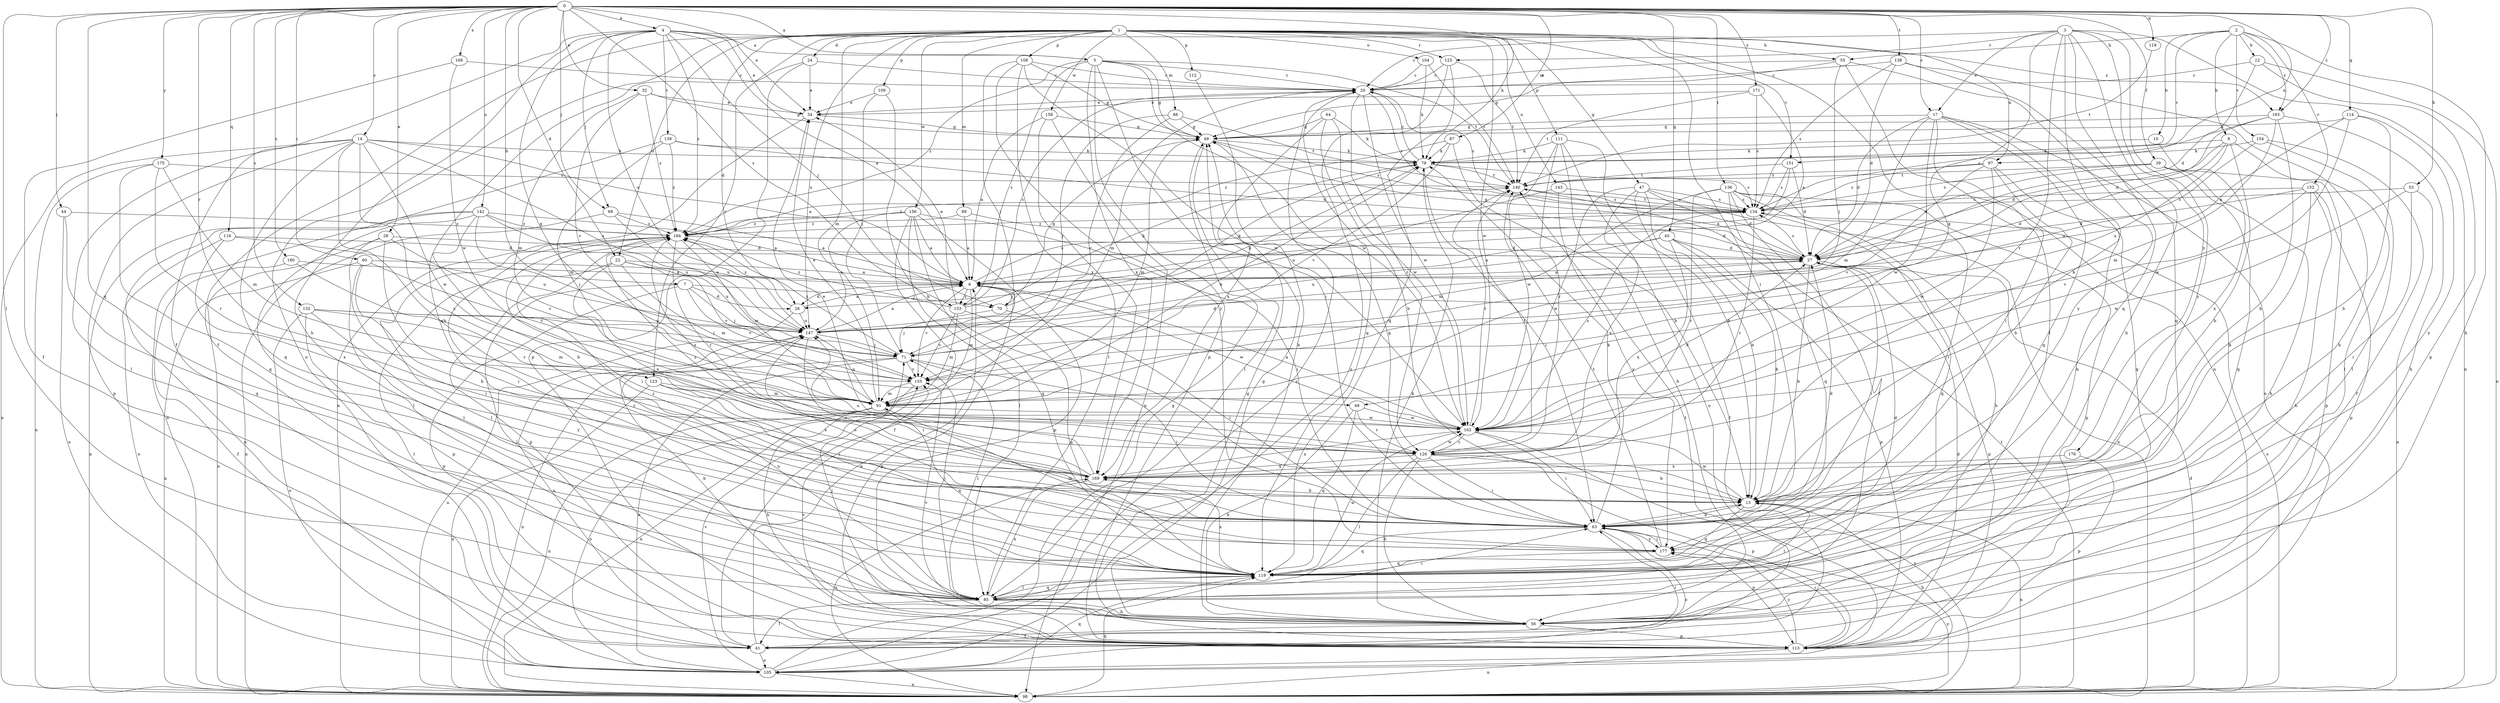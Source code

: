strict digraph  {
0;
1;
2;
3;
4;
5;
6;
7;
8;
10;
12;
13;
14;
17;
20;
22;
24;
26;
27;
28;
32;
34;
39;
41;
44;
45;
47;
48;
49;
53;
55;
56;
60;
63;
64;
68;
70;
71;
78;
85;
87;
88;
89;
91;
97;
98;
104;
105;
108;
109;
111;
112;
113;
114;
116;
118;
119;
123;
125;
126;
132;
133;
134;
136;
138;
139;
140;
142;
143;
147;
151;
152;
154;
155;
156;
158;
162;
168;
169;
171;
175;
176;
177;
180;
183;
184;
0 -> 4  [label=a];
0 -> 5  [label=a];
0 -> 7  [label=b];
0 -> 14  [label=c];
0 -> 17  [label=c];
0 -> 22  [label=d];
0 -> 28  [label=e];
0 -> 32  [label=e];
0 -> 34  [label=e];
0 -> 39  [label=f];
0 -> 44  [label=j];
0 -> 45  [label=g];
0 -> 53  [label=h];
0 -> 60  [label=i];
0 -> 68  [label=j];
0 -> 78  [label=k];
0 -> 85  [label=l];
0 -> 87  [label=m];
0 -> 97  [label=n];
0 -> 114  [label=q];
0 -> 116  [label=q];
0 -> 118  [label=q];
0 -> 119  [label=q];
0 -> 123  [label=r];
0 -> 132  [label=s];
0 -> 133  [label=s];
0 -> 136  [label=t];
0 -> 138  [label=t];
0 -> 142  [label=u];
0 -> 168  [label=x];
0 -> 171  [label=y];
0 -> 175  [label=y];
0 -> 180  [label=z];
0 -> 183  [label=z];
1 -> 22  [label=d];
1 -> 24  [label=d];
1 -> 26  [label=d];
1 -> 41  [label=f];
1 -> 47  [label=g];
1 -> 55  [label=h];
1 -> 63  [label=i];
1 -> 88  [label=m];
1 -> 89  [label=m];
1 -> 91  [label=m];
1 -> 97  [label=n];
1 -> 98  [label=n];
1 -> 104  [label=o];
1 -> 105  [label=o];
1 -> 108  [label=p];
1 -> 109  [label=p];
1 -> 111  [label=p];
1 -> 112  [label=p];
1 -> 123  [label=r];
1 -> 125  [label=r];
1 -> 143  [label=u];
1 -> 147  [label=u];
1 -> 151  [label=v];
1 -> 156  [label=w];
1 -> 158  [label=w];
1 -> 162  [label=w];
2 -> 8  [label=b];
2 -> 10  [label=b];
2 -> 12  [label=b];
2 -> 55  [label=h];
2 -> 56  [label=h];
2 -> 151  [label=v];
2 -> 152  [label=v];
2 -> 154  [label=v];
2 -> 183  [label=z];
3 -> 13  [label=b];
3 -> 17  [label=c];
3 -> 20  [label=c];
3 -> 48  [label=g];
3 -> 56  [label=h];
3 -> 98  [label=n];
3 -> 119  [label=q];
3 -> 125  [label=r];
3 -> 126  [label=r];
3 -> 176  [label=y];
3 -> 177  [label=y];
4 -> 5  [label=a];
4 -> 6  [label=a];
4 -> 34  [label=e];
4 -> 41  [label=f];
4 -> 48  [label=g];
4 -> 56  [label=h];
4 -> 68  [label=j];
4 -> 70  [label=j];
4 -> 139  [label=t];
4 -> 147  [label=u];
4 -> 183  [label=z];
4 -> 184  [label=z];
5 -> 20  [label=c];
5 -> 49  [label=g];
5 -> 63  [label=i];
5 -> 113  [label=p];
5 -> 133  [label=s];
5 -> 140  [label=t];
5 -> 162  [label=w];
5 -> 169  [label=x];
5 -> 184  [label=z];
6 -> 26  [label=d];
6 -> 70  [label=j];
6 -> 91  [label=m];
6 -> 113  [label=p];
6 -> 133  [label=s];
6 -> 134  [label=s];
6 -> 155  [label=v];
6 -> 162  [label=w];
7 -> 26  [label=d];
7 -> 70  [label=j];
7 -> 71  [label=j];
7 -> 85  [label=l];
7 -> 113  [label=p];
7 -> 155  [label=v];
8 -> 13  [label=b];
8 -> 26  [label=d];
8 -> 27  [label=d];
8 -> 78  [label=k];
8 -> 85  [label=l];
8 -> 147  [label=u];
10 -> 78  [label=k];
10 -> 169  [label=x];
12 -> 20  [label=c];
12 -> 27  [label=d];
12 -> 98  [label=n];
12 -> 113  [label=p];
13 -> 63  [label=i];
13 -> 85  [label=l];
13 -> 98  [label=n];
13 -> 119  [label=q];
13 -> 162  [label=w];
14 -> 6  [label=a];
14 -> 13  [label=b];
14 -> 78  [label=k];
14 -> 85  [label=l];
14 -> 98  [label=n];
14 -> 113  [label=p];
14 -> 119  [label=q];
14 -> 147  [label=u];
14 -> 162  [label=w];
14 -> 169  [label=x];
17 -> 27  [label=d];
17 -> 49  [label=g];
17 -> 56  [label=h];
17 -> 63  [label=i];
17 -> 91  [label=m];
17 -> 105  [label=o];
17 -> 119  [label=q];
17 -> 162  [label=w];
20 -> 34  [label=e];
20 -> 91  [label=m];
20 -> 119  [label=q];
20 -> 126  [label=r];
20 -> 134  [label=s];
20 -> 162  [label=w];
22 -> 6  [label=a];
22 -> 91  [label=m];
22 -> 113  [label=p];
22 -> 147  [label=u];
22 -> 155  [label=v];
22 -> 169  [label=x];
24 -> 20  [label=c];
24 -> 34  [label=e];
24 -> 113  [label=p];
24 -> 119  [label=q];
26 -> 6  [label=a];
26 -> 98  [label=n];
26 -> 147  [label=u];
26 -> 184  [label=z];
27 -> 6  [label=a];
27 -> 13  [label=b];
27 -> 49  [label=g];
27 -> 63  [label=i];
27 -> 113  [label=p];
27 -> 134  [label=s];
28 -> 27  [label=d];
28 -> 63  [label=i];
28 -> 85  [label=l];
28 -> 98  [label=n];
28 -> 155  [label=v];
32 -> 34  [label=e];
32 -> 49  [label=g];
32 -> 91  [label=m];
32 -> 155  [label=v];
32 -> 184  [label=z];
34 -> 49  [label=g];
34 -> 98  [label=n];
39 -> 27  [label=d];
39 -> 56  [label=h];
39 -> 113  [label=p];
39 -> 119  [label=q];
39 -> 134  [label=s];
39 -> 140  [label=t];
41 -> 6  [label=a];
41 -> 63  [label=i];
41 -> 105  [label=o];
41 -> 140  [label=t];
41 -> 147  [label=u];
44 -> 105  [label=o];
44 -> 119  [label=q];
44 -> 184  [label=z];
45 -> 6  [label=a];
45 -> 13  [label=b];
45 -> 27  [label=d];
45 -> 113  [label=p];
45 -> 147  [label=u];
45 -> 169  [label=x];
47 -> 13  [label=b];
47 -> 27  [label=d];
47 -> 41  [label=f];
47 -> 98  [label=n];
47 -> 134  [label=s];
47 -> 162  [label=w];
47 -> 169  [label=x];
48 -> 56  [label=h];
48 -> 119  [label=q];
48 -> 126  [label=r];
48 -> 162  [label=w];
49 -> 78  [label=k];
49 -> 85  [label=l];
49 -> 91  [label=m];
49 -> 134  [label=s];
53 -> 63  [label=i];
53 -> 98  [label=n];
53 -> 134  [label=s];
53 -> 162  [label=w];
55 -> 20  [label=c];
55 -> 49  [label=g];
55 -> 71  [label=j];
55 -> 85  [label=l];
55 -> 177  [label=y];
56 -> 41  [label=f];
56 -> 49  [label=g];
56 -> 71  [label=j];
56 -> 78  [label=k];
56 -> 113  [label=p];
56 -> 155  [label=v];
60 -> 6  [label=a];
60 -> 13  [label=b];
60 -> 63  [label=i];
60 -> 98  [label=n];
60 -> 155  [label=v];
63 -> 13  [label=b];
63 -> 27  [label=d];
63 -> 49  [label=g];
63 -> 78  [label=k];
63 -> 105  [label=o];
63 -> 113  [label=p];
63 -> 119  [label=q];
63 -> 147  [label=u];
63 -> 177  [label=y];
64 -> 13  [label=b];
64 -> 49  [label=g];
64 -> 78  [label=k];
64 -> 162  [label=w];
64 -> 169  [label=x];
68 -> 6  [label=a];
68 -> 98  [label=n];
68 -> 147  [label=u];
68 -> 184  [label=z];
70 -> 49  [label=g];
70 -> 63  [label=i];
70 -> 71  [label=j];
70 -> 78  [label=k];
71 -> 27  [label=d];
71 -> 63  [label=i];
71 -> 85  [label=l];
71 -> 98  [label=n];
71 -> 105  [label=o];
71 -> 155  [label=v];
71 -> 184  [label=z];
78 -> 20  [label=c];
78 -> 63  [label=i];
78 -> 134  [label=s];
78 -> 140  [label=t];
85 -> 41  [label=f];
85 -> 56  [label=h];
85 -> 63  [label=i];
85 -> 71  [label=j];
85 -> 119  [label=q];
85 -> 147  [label=u];
85 -> 169  [label=x];
87 -> 13  [label=b];
87 -> 78  [label=k];
87 -> 155  [label=v];
87 -> 184  [label=z];
88 -> 49  [label=g];
88 -> 71  [label=j];
88 -> 140  [label=t];
88 -> 155  [label=v];
89 -> 6  [label=a];
89 -> 27  [label=d];
89 -> 184  [label=z];
91 -> 34  [label=e];
91 -> 56  [label=h];
91 -> 78  [label=k];
91 -> 98  [label=n];
91 -> 105  [label=o];
91 -> 119  [label=q];
91 -> 147  [label=u];
91 -> 162  [label=w];
97 -> 13  [label=b];
97 -> 119  [label=q];
97 -> 134  [label=s];
97 -> 140  [label=t];
97 -> 155  [label=v];
97 -> 162  [label=w];
98 -> 27  [label=d];
98 -> 119  [label=q];
98 -> 134  [label=s];
98 -> 140  [label=t];
98 -> 177  [label=y];
104 -> 20  [label=c];
104 -> 78  [label=k];
104 -> 140  [label=t];
105 -> 13  [label=b];
105 -> 20  [label=c];
105 -> 49  [label=g];
105 -> 98  [label=n];
105 -> 119  [label=q];
105 -> 155  [label=v];
108 -> 20  [label=c];
108 -> 49  [label=g];
108 -> 71  [label=j];
108 -> 162  [label=w];
108 -> 169  [label=x];
108 -> 177  [label=y];
109 -> 13  [label=b];
109 -> 34  [label=e];
109 -> 71  [label=j];
111 -> 13  [label=b];
111 -> 56  [label=h];
111 -> 78  [label=k];
111 -> 105  [label=o];
111 -> 126  [label=r];
111 -> 162  [label=w];
112 -> 56  [label=h];
113 -> 27  [label=d];
113 -> 49  [label=g];
113 -> 63  [label=i];
113 -> 98  [label=n];
113 -> 155  [label=v];
113 -> 177  [label=y];
114 -> 6  [label=a];
114 -> 13  [label=b];
114 -> 49  [label=g];
114 -> 162  [label=w];
114 -> 177  [label=y];
116 -> 27  [label=d];
116 -> 105  [label=o];
116 -> 147  [label=u];
116 -> 169  [label=x];
118 -> 140  [label=t];
119 -> 27  [label=d];
119 -> 85  [label=l];
119 -> 162  [label=w];
119 -> 169  [label=x];
119 -> 184  [label=z];
123 -> 63  [label=i];
123 -> 91  [label=m];
123 -> 98  [label=n];
123 -> 126  [label=r];
123 -> 169  [label=x];
125 -> 20  [label=c];
125 -> 105  [label=o];
125 -> 119  [label=q];
125 -> 140  [label=t];
126 -> 13  [label=b];
126 -> 56  [label=h];
126 -> 63  [label=i];
126 -> 85  [label=l];
126 -> 113  [label=p];
126 -> 140  [label=t];
126 -> 162  [label=w];
126 -> 169  [label=x];
126 -> 184  [label=z];
132 -> 71  [label=j];
132 -> 85  [label=l];
132 -> 91  [label=m];
132 -> 105  [label=o];
132 -> 147  [label=u];
132 -> 177  [label=y];
133 -> 20  [label=c];
133 -> 34  [label=e];
133 -> 78  [label=k];
133 -> 91  [label=m];
133 -> 119  [label=q];
133 -> 155  [label=v];
133 -> 184  [label=z];
134 -> 20  [label=c];
134 -> 119  [label=q];
134 -> 126  [label=r];
134 -> 140  [label=t];
134 -> 184  [label=z];
136 -> 56  [label=h];
136 -> 63  [label=i];
136 -> 85  [label=l];
136 -> 91  [label=m];
136 -> 113  [label=p];
136 -> 119  [label=q];
136 -> 126  [label=r];
136 -> 134  [label=s];
138 -> 20  [label=c];
138 -> 27  [label=d];
138 -> 56  [label=h];
138 -> 119  [label=q];
138 -> 134  [label=s];
139 -> 27  [label=d];
139 -> 78  [label=k];
139 -> 91  [label=m];
139 -> 98  [label=n];
139 -> 184  [label=z];
140 -> 134  [label=s];
142 -> 6  [label=a];
142 -> 13  [label=b];
142 -> 71  [label=j];
142 -> 85  [label=l];
142 -> 98  [label=n];
142 -> 105  [label=o];
142 -> 147  [label=u];
142 -> 184  [label=z];
143 -> 134  [label=s];
143 -> 147  [label=u];
143 -> 177  [label=y];
147 -> 6  [label=a];
147 -> 56  [label=h];
147 -> 63  [label=i];
147 -> 71  [label=j];
147 -> 78  [label=k];
151 -> 6  [label=a];
151 -> 27  [label=d];
151 -> 134  [label=s];
151 -> 140  [label=t];
152 -> 13  [label=b];
152 -> 27  [label=d];
152 -> 56  [label=h];
152 -> 113  [label=p];
152 -> 134  [label=s];
152 -> 155  [label=v];
154 -> 41  [label=f];
154 -> 78  [label=k];
154 -> 85  [label=l];
154 -> 147  [label=u];
155 -> 91  [label=m];
155 -> 98  [label=n];
156 -> 6  [label=a];
156 -> 41  [label=f];
156 -> 63  [label=i];
156 -> 85  [label=l];
156 -> 113  [label=p];
156 -> 119  [label=q];
156 -> 147  [label=u];
156 -> 184  [label=z];
158 -> 6  [label=a];
158 -> 49  [label=g];
158 -> 85  [label=l];
158 -> 98  [label=n];
162 -> 6  [label=a];
162 -> 27  [label=d];
162 -> 63  [label=i];
162 -> 98  [label=n];
162 -> 126  [label=r];
162 -> 134  [label=s];
162 -> 140  [label=t];
162 -> 169  [label=x];
168 -> 20  [label=c];
168 -> 41  [label=f];
168 -> 162  [label=w];
169 -> 13  [label=b];
169 -> 34  [label=e];
169 -> 98  [label=n];
169 -> 147  [label=u];
169 -> 184  [label=z];
171 -> 6  [label=a];
171 -> 34  [label=e];
171 -> 134  [label=s];
171 -> 140  [label=t];
175 -> 91  [label=m];
175 -> 98  [label=n];
175 -> 119  [label=q];
175 -> 126  [label=r];
175 -> 140  [label=t];
176 -> 113  [label=p];
176 -> 169  [label=x];
177 -> 63  [label=i];
177 -> 91  [label=m];
177 -> 119  [label=q];
177 -> 140  [label=t];
177 -> 184  [label=z];
180 -> 6  [label=a];
180 -> 41  [label=f];
180 -> 126  [label=r];
183 -> 13  [label=b];
183 -> 27  [label=d];
183 -> 49  [label=g];
183 -> 56  [label=h];
183 -> 91  [label=m];
183 -> 134  [label=s];
184 -> 27  [label=d];
184 -> 63  [label=i];
184 -> 85  [label=l];
184 -> 91  [label=m];
184 -> 113  [label=p];
184 -> 126  [label=r];
184 -> 140  [label=t];
}
